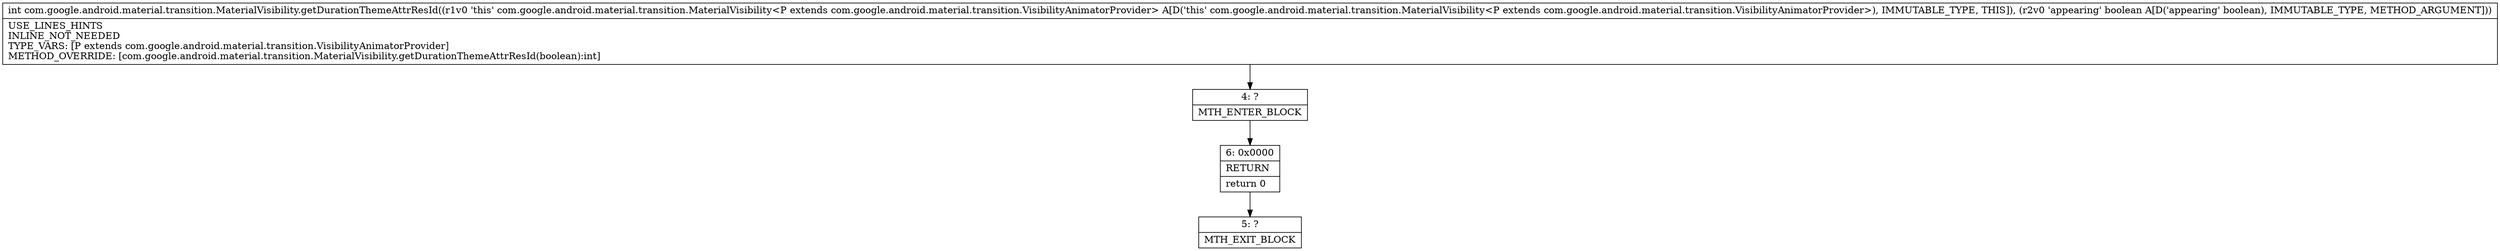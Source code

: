 digraph "CFG forcom.google.android.material.transition.MaterialVisibility.getDurationThemeAttrResId(Z)I" {
Node_4 [shape=record,label="{4\:\ ?|MTH_ENTER_BLOCK\l}"];
Node_6 [shape=record,label="{6\:\ 0x0000|RETURN\l|return 0\l}"];
Node_5 [shape=record,label="{5\:\ ?|MTH_EXIT_BLOCK\l}"];
MethodNode[shape=record,label="{int com.google.android.material.transition.MaterialVisibility.getDurationThemeAttrResId((r1v0 'this' com.google.android.material.transition.MaterialVisibility\<P extends com.google.android.material.transition.VisibilityAnimatorProvider\> A[D('this' com.google.android.material.transition.MaterialVisibility\<P extends com.google.android.material.transition.VisibilityAnimatorProvider\>), IMMUTABLE_TYPE, THIS]), (r2v0 'appearing' boolean A[D('appearing' boolean), IMMUTABLE_TYPE, METHOD_ARGUMENT]))  | USE_LINES_HINTS\lINLINE_NOT_NEEDED\lTYPE_VARS: [P extends com.google.android.material.transition.VisibilityAnimatorProvider]\lMETHOD_OVERRIDE: [com.google.android.material.transition.MaterialVisibility.getDurationThemeAttrResId(boolean):int]\l}"];
MethodNode -> Node_4;Node_4 -> Node_6;
Node_6 -> Node_5;
}

